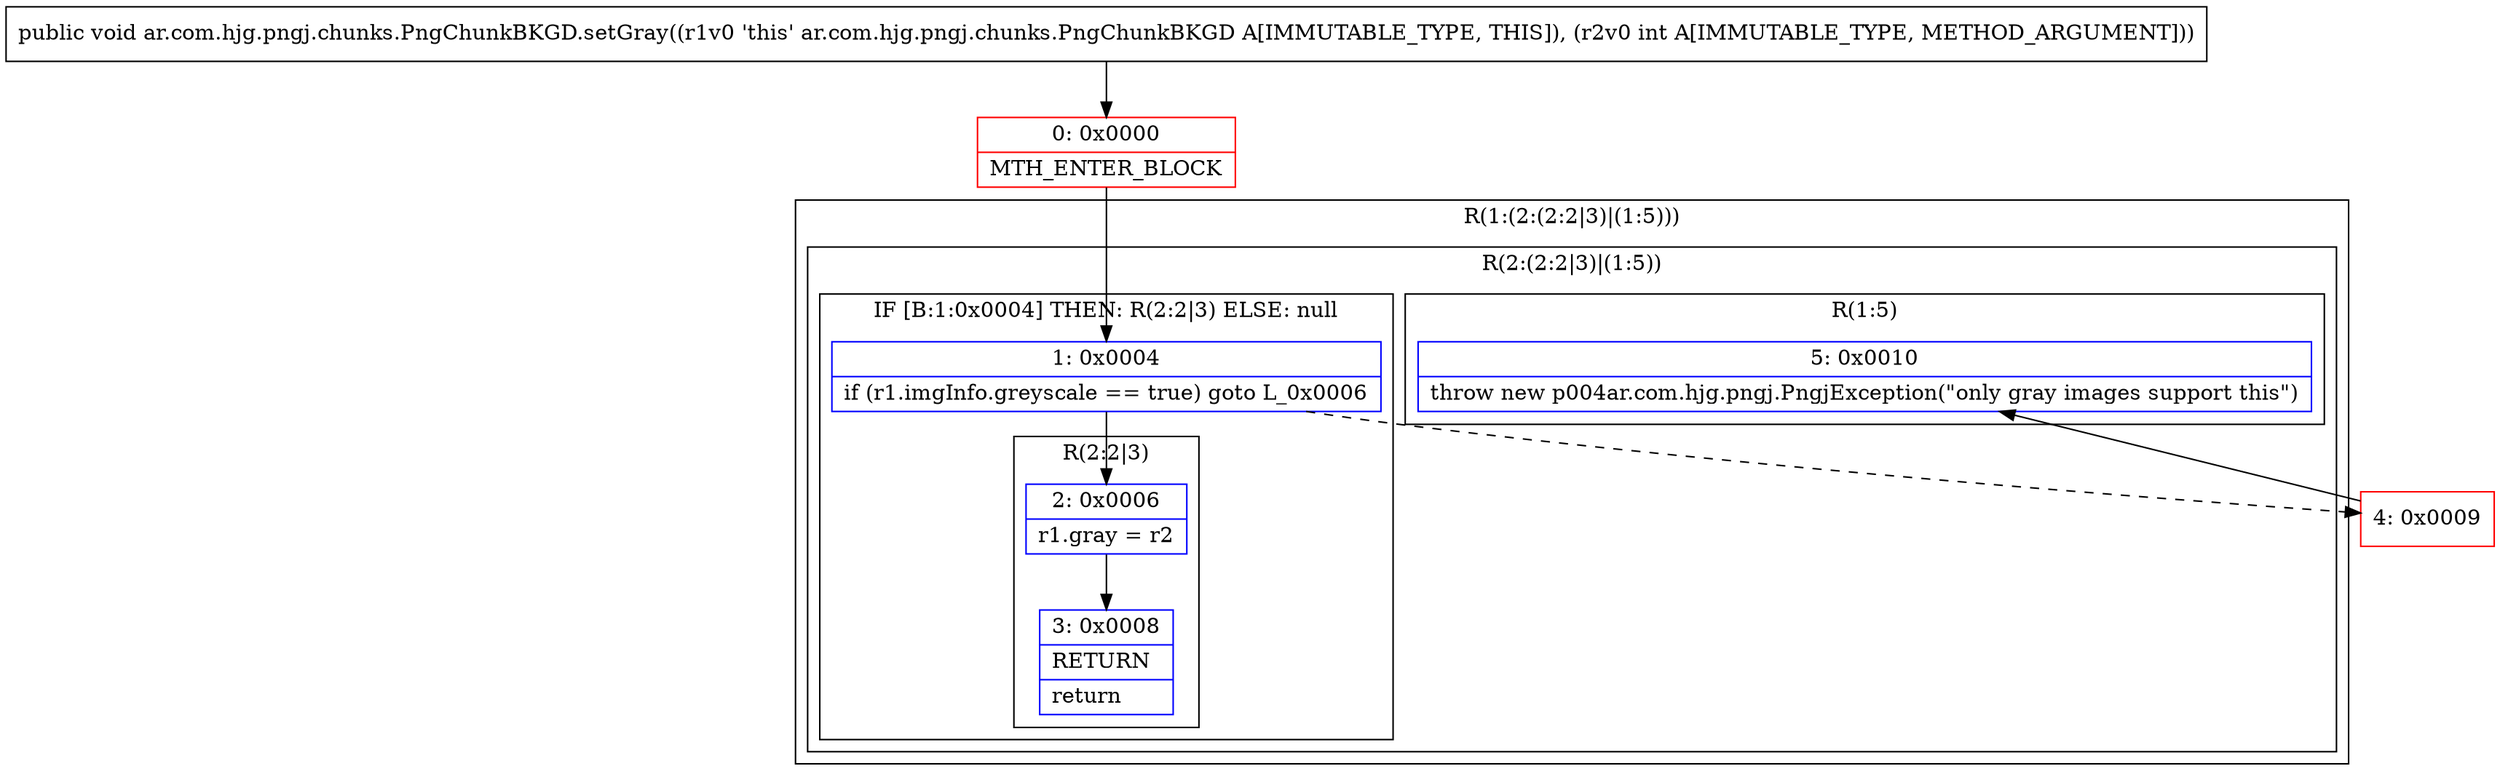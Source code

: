 digraph "CFG forar.com.hjg.pngj.chunks.PngChunkBKGD.setGray(I)V" {
subgraph cluster_Region_1769572060 {
label = "R(1:(2:(2:2|3)|(1:5)))";
node [shape=record,color=blue];
subgraph cluster_Region_1091920765 {
label = "R(2:(2:2|3)|(1:5))";
node [shape=record,color=blue];
subgraph cluster_IfRegion_1764044841 {
label = "IF [B:1:0x0004] THEN: R(2:2|3) ELSE: null";
node [shape=record,color=blue];
Node_1 [shape=record,label="{1\:\ 0x0004|if (r1.imgInfo.greyscale == true) goto L_0x0006\l}"];
subgraph cluster_Region_2027271638 {
label = "R(2:2|3)";
node [shape=record,color=blue];
Node_2 [shape=record,label="{2\:\ 0x0006|r1.gray = r2\l}"];
Node_3 [shape=record,label="{3\:\ 0x0008|RETURN\l|return\l}"];
}
}
subgraph cluster_Region_1572836214 {
label = "R(1:5)";
node [shape=record,color=blue];
Node_5 [shape=record,label="{5\:\ 0x0010|throw new p004ar.com.hjg.pngj.PngjException(\"only gray images support this\")\l}"];
}
}
}
Node_0 [shape=record,color=red,label="{0\:\ 0x0000|MTH_ENTER_BLOCK\l}"];
Node_4 [shape=record,color=red,label="{4\:\ 0x0009}"];
MethodNode[shape=record,label="{public void ar.com.hjg.pngj.chunks.PngChunkBKGD.setGray((r1v0 'this' ar.com.hjg.pngj.chunks.PngChunkBKGD A[IMMUTABLE_TYPE, THIS]), (r2v0 int A[IMMUTABLE_TYPE, METHOD_ARGUMENT])) }"];
MethodNode -> Node_0;
Node_1 -> Node_2;
Node_1 -> Node_4[style=dashed];
Node_2 -> Node_3;
Node_0 -> Node_1;
Node_4 -> Node_5;
}

